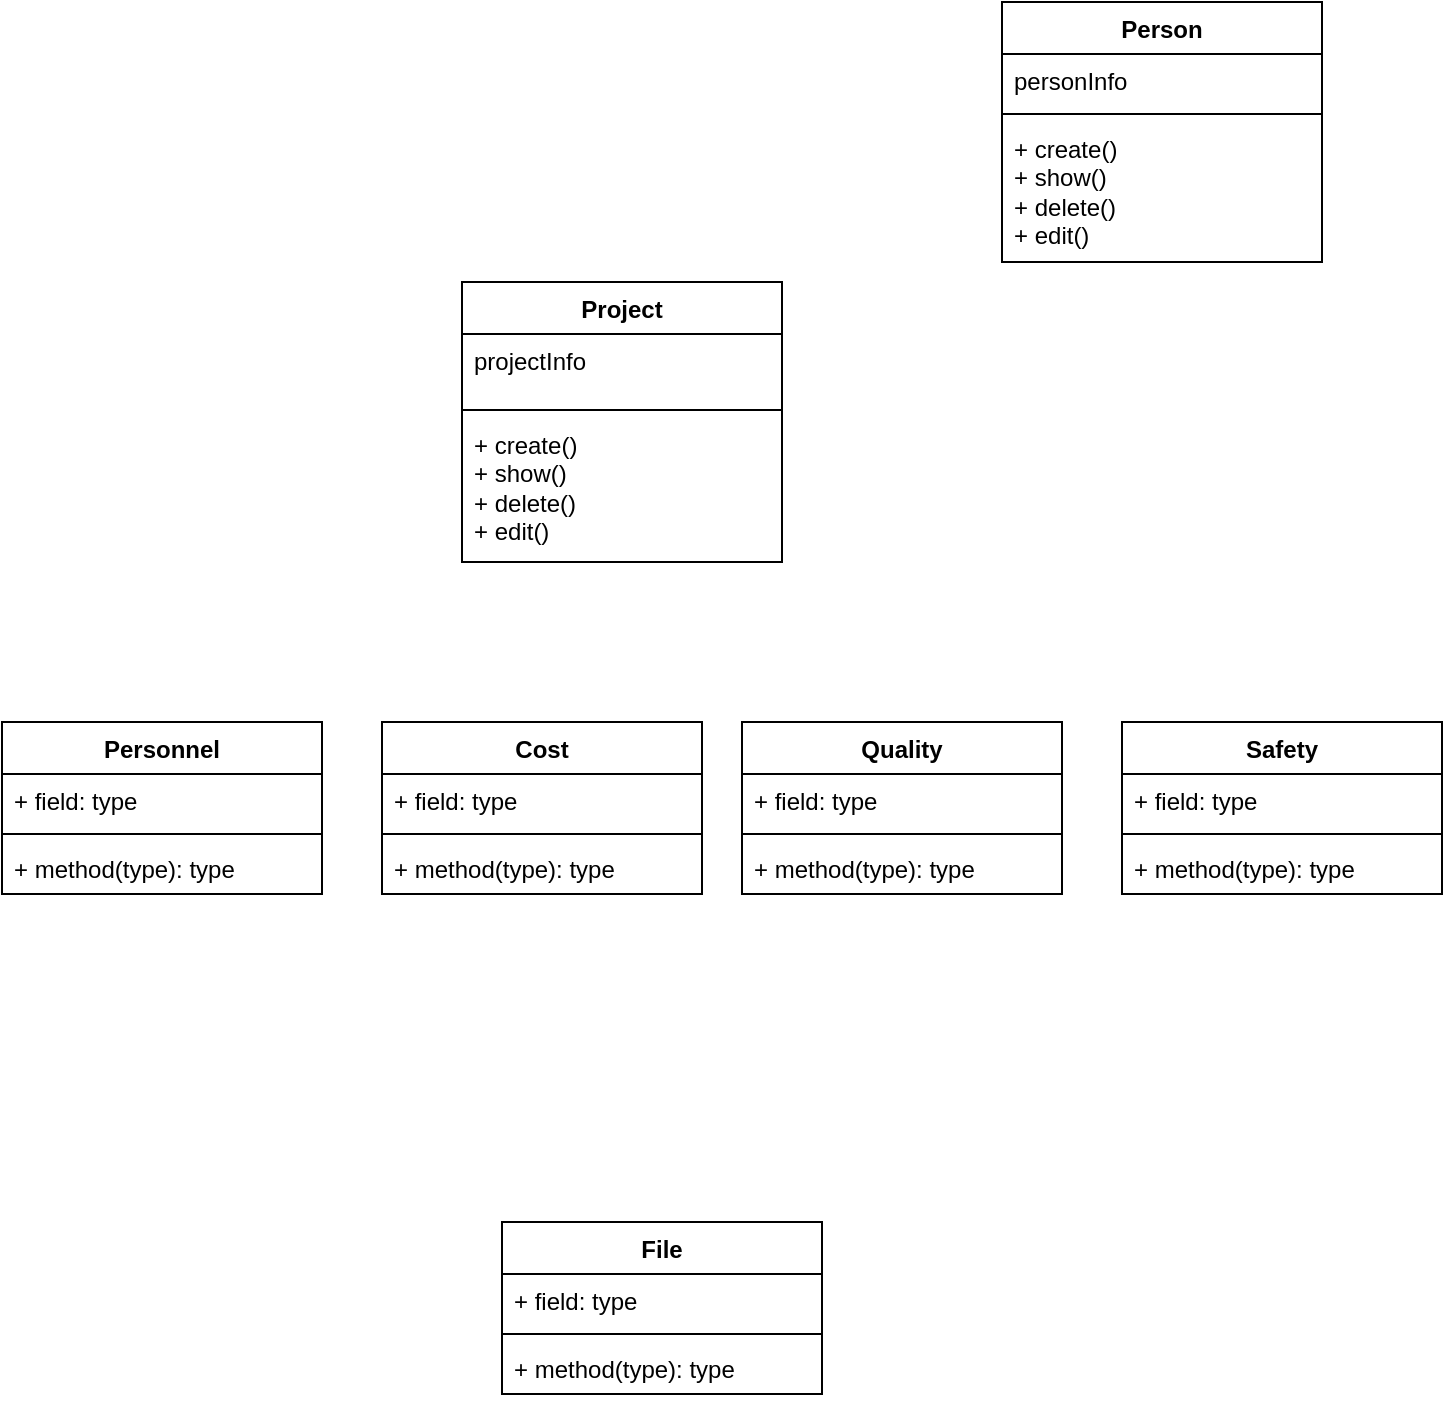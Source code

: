 <mxfile version="24.4.8" type="github">
  <diagram name="第 1 页" id="xPXLTHJ35o09CVX1dx4J">
    <mxGraphModel dx="1221" dy="699" grid="1" gridSize="10" guides="1" tooltips="1" connect="1" arrows="1" fold="1" page="1" pageScale="1" pageWidth="827" pageHeight="1169" math="0" shadow="0">
      <root>
        <mxCell id="0" />
        <mxCell id="1" parent="0" />
        <mxCell id="UK8i47fNfqyBpbVRqF3a-1" value="Project" style="swimlane;fontStyle=1;align=center;verticalAlign=top;childLayout=stackLayout;horizontal=1;startSize=26;horizontalStack=0;resizeParent=1;resizeParentMax=0;resizeLast=0;collapsible=1;marginBottom=0;whiteSpace=wrap;html=1;" vertex="1" parent="1">
          <mxGeometry x="260" y="260" width="160" height="140" as="geometry" />
        </mxCell>
        <mxCell id="UK8i47fNfqyBpbVRqF3a-2" value="projectInfo&lt;div&gt;&lt;br&gt;&lt;/div&gt;" style="text;strokeColor=none;fillColor=none;align=left;verticalAlign=top;spacingLeft=4;spacingRight=4;overflow=hidden;rotatable=0;points=[[0,0.5],[1,0.5]];portConstraint=eastwest;whiteSpace=wrap;html=1;" vertex="1" parent="UK8i47fNfqyBpbVRqF3a-1">
          <mxGeometry y="26" width="160" height="34" as="geometry" />
        </mxCell>
        <mxCell id="UK8i47fNfqyBpbVRqF3a-3" value="" style="line;strokeWidth=1;fillColor=none;align=left;verticalAlign=middle;spacingTop=-1;spacingLeft=3;spacingRight=3;rotatable=0;labelPosition=right;points=[];portConstraint=eastwest;strokeColor=inherit;" vertex="1" parent="UK8i47fNfqyBpbVRqF3a-1">
          <mxGeometry y="60" width="160" height="8" as="geometry" />
        </mxCell>
        <mxCell id="UK8i47fNfqyBpbVRqF3a-4" value="+ create()&lt;div&gt;+ show()&lt;/div&gt;&lt;div&gt;+ delete()&lt;/div&gt;&lt;div&gt;+ edit()&lt;/div&gt;" style="text;strokeColor=none;fillColor=none;align=left;verticalAlign=top;spacingLeft=4;spacingRight=4;overflow=hidden;rotatable=0;points=[[0,0.5],[1,0.5]];portConstraint=eastwest;whiteSpace=wrap;html=1;" vertex="1" parent="UK8i47fNfqyBpbVRqF3a-1">
          <mxGeometry y="68" width="160" height="72" as="geometry" />
        </mxCell>
        <mxCell id="UK8i47fNfqyBpbVRqF3a-5" value="Person" style="swimlane;fontStyle=1;align=center;verticalAlign=top;childLayout=stackLayout;horizontal=1;startSize=26;horizontalStack=0;resizeParent=1;resizeParentMax=0;resizeLast=0;collapsible=1;marginBottom=0;whiteSpace=wrap;html=1;" vertex="1" parent="1">
          <mxGeometry x="530" y="120" width="160" height="130" as="geometry" />
        </mxCell>
        <mxCell id="UK8i47fNfqyBpbVRqF3a-6" value="personInfo" style="text;strokeColor=none;fillColor=none;align=left;verticalAlign=top;spacingLeft=4;spacingRight=4;overflow=hidden;rotatable=0;points=[[0,0.5],[1,0.5]];portConstraint=eastwest;whiteSpace=wrap;html=1;" vertex="1" parent="UK8i47fNfqyBpbVRqF3a-5">
          <mxGeometry y="26" width="160" height="26" as="geometry" />
        </mxCell>
        <mxCell id="UK8i47fNfqyBpbVRqF3a-7" value="" style="line;strokeWidth=1;fillColor=none;align=left;verticalAlign=middle;spacingTop=-1;spacingLeft=3;spacingRight=3;rotatable=0;labelPosition=right;points=[];portConstraint=eastwest;strokeColor=inherit;" vertex="1" parent="UK8i47fNfqyBpbVRqF3a-5">
          <mxGeometry y="52" width="160" height="8" as="geometry" />
        </mxCell>
        <mxCell id="UK8i47fNfqyBpbVRqF3a-8" value="+ create()&lt;div&gt;+ show()&lt;/div&gt;&lt;div&gt;+ delete()&lt;/div&gt;&lt;div&gt;+ edit()&lt;/div&gt;" style="text;strokeColor=none;fillColor=none;align=left;verticalAlign=top;spacingLeft=4;spacingRight=4;overflow=hidden;rotatable=0;points=[[0,0.5],[1,0.5]];portConstraint=eastwest;whiteSpace=wrap;html=1;" vertex="1" parent="UK8i47fNfqyBpbVRqF3a-5">
          <mxGeometry y="60" width="160" height="70" as="geometry" />
        </mxCell>
        <mxCell id="UK8i47fNfqyBpbVRqF3a-9" value="Personnel" style="swimlane;fontStyle=1;align=center;verticalAlign=top;childLayout=stackLayout;horizontal=1;startSize=26;horizontalStack=0;resizeParent=1;resizeParentMax=0;resizeLast=0;collapsible=1;marginBottom=0;whiteSpace=wrap;html=1;" vertex="1" parent="1">
          <mxGeometry x="30" y="480" width="160" height="86" as="geometry" />
        </mxCell>
        <mxCell id="UK8i47fNfqyBpbVRqF3a-10" value="+ field: type" style="text;strokeColor=none;fillColor=none;align=left;verticalAlign=top;spacingLeft=4;spacingRight=4;overflow=hidden;rotatable=0;points=[[0,0.5],[1,0.5]];portConstraint=eastwest;whiteSpace=wrap;html=1;" vertex="1" parent="UK8i47fNfqyBpbVRqF3a-9">
          <mxGeometry y="26" width="160" height="26" as="geometry" />
        </mxCell>
        <mxCell id="UK8i47fNfqyBpbVRqF3a-11" value="" style="line;strokeWidth=1;fillColor=none;align=left;verticalAlign=middle;spacingTop=-1;spacingLeft=3;spacingRight=3;rotatable=0;labelPosition=right;points=[];portConstraint=eastwest;strokeColor=inherit;" vertex="1" parent="UK8i47fNfqyBpbVRqF3a-9">
          <mxGeometry y="52" width="160" height="8" as="geometry" />
        </mxCell>
        <mxCell id="UK8i47fNfqyBpbVRqF3a-12" value="+ method(type): type" style="text;strokeColor=none;fillColor=none;align=left;verticalAlign=top;spacingLeft=4;spacingRight=4;overflow=hidden;rotatable=0;points=[[0,0.5],[1,0.5]];portConstraint=eastwest;whiteSpace=wrap;html=1;" vertex="1" parent="UK8i47fNfqyBpbVRqF3a-9">
          <mxGeometry y="60" width="160" height="26" as="geometry" />
        </mxCell>
        <mxCell id="UK8i47fNfqyBpbVRqF3a-13" value="Cost" style="swimlane;fontStyle=1;align=center;verticalAlign=top;childLayout=stackLayout;horizontal=1;startSize=26;horizontalStack=0;resizeParent=1;resizeParentMax=0;resizeLast=0;collapsible=1;marginBottom=0;whiteSpace=wrap;html=1;" vertex="1" parent="1">
          <mxGeometry x="220" y="480" width="160" height="86" as="geometry" />
        </mxCell>
        <mxCell id="UK8i47fNfqyBpbVRqF3a-14" value="+ field: type" style="text;strokeColor=none;fillColor=none;align=left;verticalAlign=top;spacingLeft=4;spacingRight=4;overflow=hidden;rotatable=0;points=[[0,0.5],[1,0.5]];portConstraint=eastwest;whiteSpace=wrap;html=1;" vertex="1" parent="UK8i47fNfqyBpbVRqF3a-13">
          <mxGeometry y="26" width="160" height="26" as="geometry" />
        </mxCell>
        <mxCell id="UK8i47fNfqyBpbVRqF3a-15" value="" style="line;strokeWidth=1;fillColor=none;align=left;verticalAlign=middle;spacingTop=-1;spacingLeft=3;spacingRight=3;rotatable=0;labelPosition=right;points=[];portConstraint=eastwest;strokeColor=inherit;" vertex="1" parent="UK8i47fNfqyBpbVRqF3a-13">
          <mxGeometry y="52" width="160" height="8" as="geometry" />
        </mxCell>
        <mxCell id="UK8i47fNfqyBpbVRqF3a-16" value="+ method(type): type" style="text;strokeColor=none;fillColor=none;align=left;verticalAlign=top;spacingLeft=4;spacingRight=4;overflow=hidden;rotatable=0;points=[[0,0.5],[1,0.5]];portConstraint=eastwest;whiteSpace=wrap;html=1;" vertex="1" parent="UK8i47fNfqyBpbVRqF3a-13">
          <mxGeometry y="60" width="160" height="26" as="geometry" />
        </mxCell>
        <mxCell id="UK8i47fNfqyBpbVRqF3a-17" value="Quality" style="swimlane;fontStyle=1;align=center;verticalAlign=top;childLayout=stackLayout;horizontal=1;startSize=26;horizontalStack=0;resizeParent=1;resizeParentMax=0;resizeLast=0;collapsible=1;marginBottom=0;whiteSpace=wrap;html=1;" vertex="1" parent="1">
          <mxGeometry x="400" y="480" width="160" height="86" as="geometry" />
        </mxCell>
        <mxCell id="UK8i47fNfqyBpbVRqF3a-18" value="+ field: type" style="text;strokeColor=none;fillColor=none;align=left;verticalAlign=top;spacingLeft=4;spacingRight=4;overflow=hidden;rotatable=0;points=[[0,0.5],[1,0.5]];portConstraint=eastwest;whiteSpace=wrap;html=1;" vertex="1" parent="UK8i47fNfqyBpbVRqF3a-17">
          <mxGeometry y="26" width="160" height="26" as="geometry" />
        </mxCell>
        <mxCell id="UK8i47fNfqyBpbVRqF3a-19" value="" style="line;strokeWidth=1;fillColor=none;align=left;verticalAlign=middle;spacingTop=-1;spacingLeft=3;spacingRight=3;rotatable=0;labelPosition=right;points=[];portConstraint=eastwest;strokeColor=inherit;" vertex="1" parent="UK8i47fNfqyBpbVRqF3a-17">
          <mxGeometry y="52" width="160" height="8" as="geometry" />
        </mxCell>
        <mxCell id="UK8i47fNfqyBpbVRqF3a-20" value="+ method(type): type" style="text;strokeColor=none;fillColor=none;align=left;verticalAlign=top;spacingLeft=4;spacingRight=4;overflow=hidden;rotatable=0;points=[[0,0.5],[1,0.5]];portConstraint=eastwest;whiteSpace=wrap;html=1;" vertex="1" parent="UK8i47fNfqyBpbVRqF3a-17">
          <mxGeometry y="60" width="160" height="26" as="geometry" />
        </mxCell>
        <mxCell id="UK8i47fNfqyBpbVRqF3a-21" value="Safety" style="swimlane;fontStyle=1;align=center;verticalAlign=top;childLayout=stackLayout;horizontal=1;startSize=26;horizontalStack=0;resizeParent=1;resizeParentMax=0;resizeLast=0;collapsible=1;marginBottom=0;whiteSpace=wrap;html=1;" vertex="1" parent="1">
          <mxGeometry x="590" y="480" width="160" height="86" as="geometry" />
        </mxCell>
        <mxCell id="UK8i47fNfqyBpbVRqF3a-22" value="+ field: type" style="text;strokeColor=none;fillColor=none;align=left;verticalAlign=top;spacingLeft=4;spacingRight=4;overflow=hidden;rotatable=0;points=[[0,0.5],[1,0.5]];portConstraint=eastwest;whiteSpace=wrap;html=1;" vertex="1" parent="UK8i47fNfqyBpbVRqF3a-21">
          <mxGeometry y="26" width="160" height="26" as="geometry" />
        </mxCell>
        <mxCell id="UK8i47fNfqyBpbVRqF3a-23" value="" style="line;strokeWidth=1;fillColor=none;align=left;verticalAlign=middle;spacingTop=-1;spacingLeft=3;spacingRight=3;rotatable=0;labelPosition=right;points=[];portConstraint=eastwest;strokeColor=inherit;" vertex="1" parent="UK8i47fNfqyBpbVRqF3a-21">
          <mxGeometry y="52" width="160" height="8" as="geometry" />
        </mxCell>
        <mxCell id="UK8i47fNfqyBpbVRqF3a-24" value="+ method(type): type" style="text;strokeColor=none;fillColor=none;align=left;verticalAlign=top;spacingLeft=4;spacingRight=4;overflow=hidden;rotatable=0;points=[[0,0.5],[1,0.5]];portConstraint=eastwest;whiteSpace=wrap;html=1;" vertex="1" parent="UK8i47fNfqyBpbVRqF3a-21">
          <mxGeometry y="60" width="160" height="26" as="geometry" />
        </mxCell>
        <mxCell id="UK8i47fNfqyBpbVRqF3a-25" value="File" style="swimlane;fontStyle=1;align=center;verticalAlign=top;childLayout=stackLayout;horizontal=1;startSize=26;horizontalStack=0;resizeParent=1;resizeParentMax=0;resizeLast=0;collapsible=1;marginBottom=0;whiteSpace=wrap;html=1;" vertex="1" parent="1">
          <mxGeometry x="280" y="730" width="160" height="86" as="geometry" />
        </mxCell>
        <mxCell id="UK8i47fNfqyBpbVRqF3a-26" value="+ field: type" style="text;strokeColor=none;fillColor=none;align=left;verticalAlign=top;spacingLeft=4;spacingRight=4;overflow=hidden;rotatable=0;points=[[0,0.5],[1,0.5]];portConstraint=eastwest;whiteSpace=wrap;html=1;" vertex="1" parent="UK8i47fNfqyBpbVRqF3a-25">
          <mxGeometry y="26" width="160" height="26" as="geometry" />
        </mxCell>
        <mxCell id="UK8i47fNfqyBpbVRqF3a-27" value="" style="line;strokeWidth=1;fillColor=none;align=left;verticalAlign=middle;spacingTop=-1;spacingLeft=3;spacingRight=3;rotatable=0;labelPosition=right;points=[];portConstraint=eastwest;strokeColor=inherit;" vertex="1" parent="UK8i47fNfqyBpbVRqF3a-25">
          <mxGeometry y="52" width="160" height="8" as="geometry" />
        </mxCell>
        <mxCell id="UK8i47fNfqyBpbVRqF3a-28" value="+ method(type): type" style="text;strokeColor=none;fillColor=none;align=left;verticalAlign=top;spacingLeft=4;spacingRight=4;overflow=hidden;rotatable=0;points=[[0,0.5],[1,0.5]];portConstraint=eastwest;whiteSpace=wrap;html=1;" vertex="1" parent="UK8i47fNfqyBpbVRqF3a-25">
          <mxGeometry y="60" width="160" height="26" as="geometry" />
        </mxCell>
      </root>
    </mxGraphModel>
  </diagram>
</mxfile>
